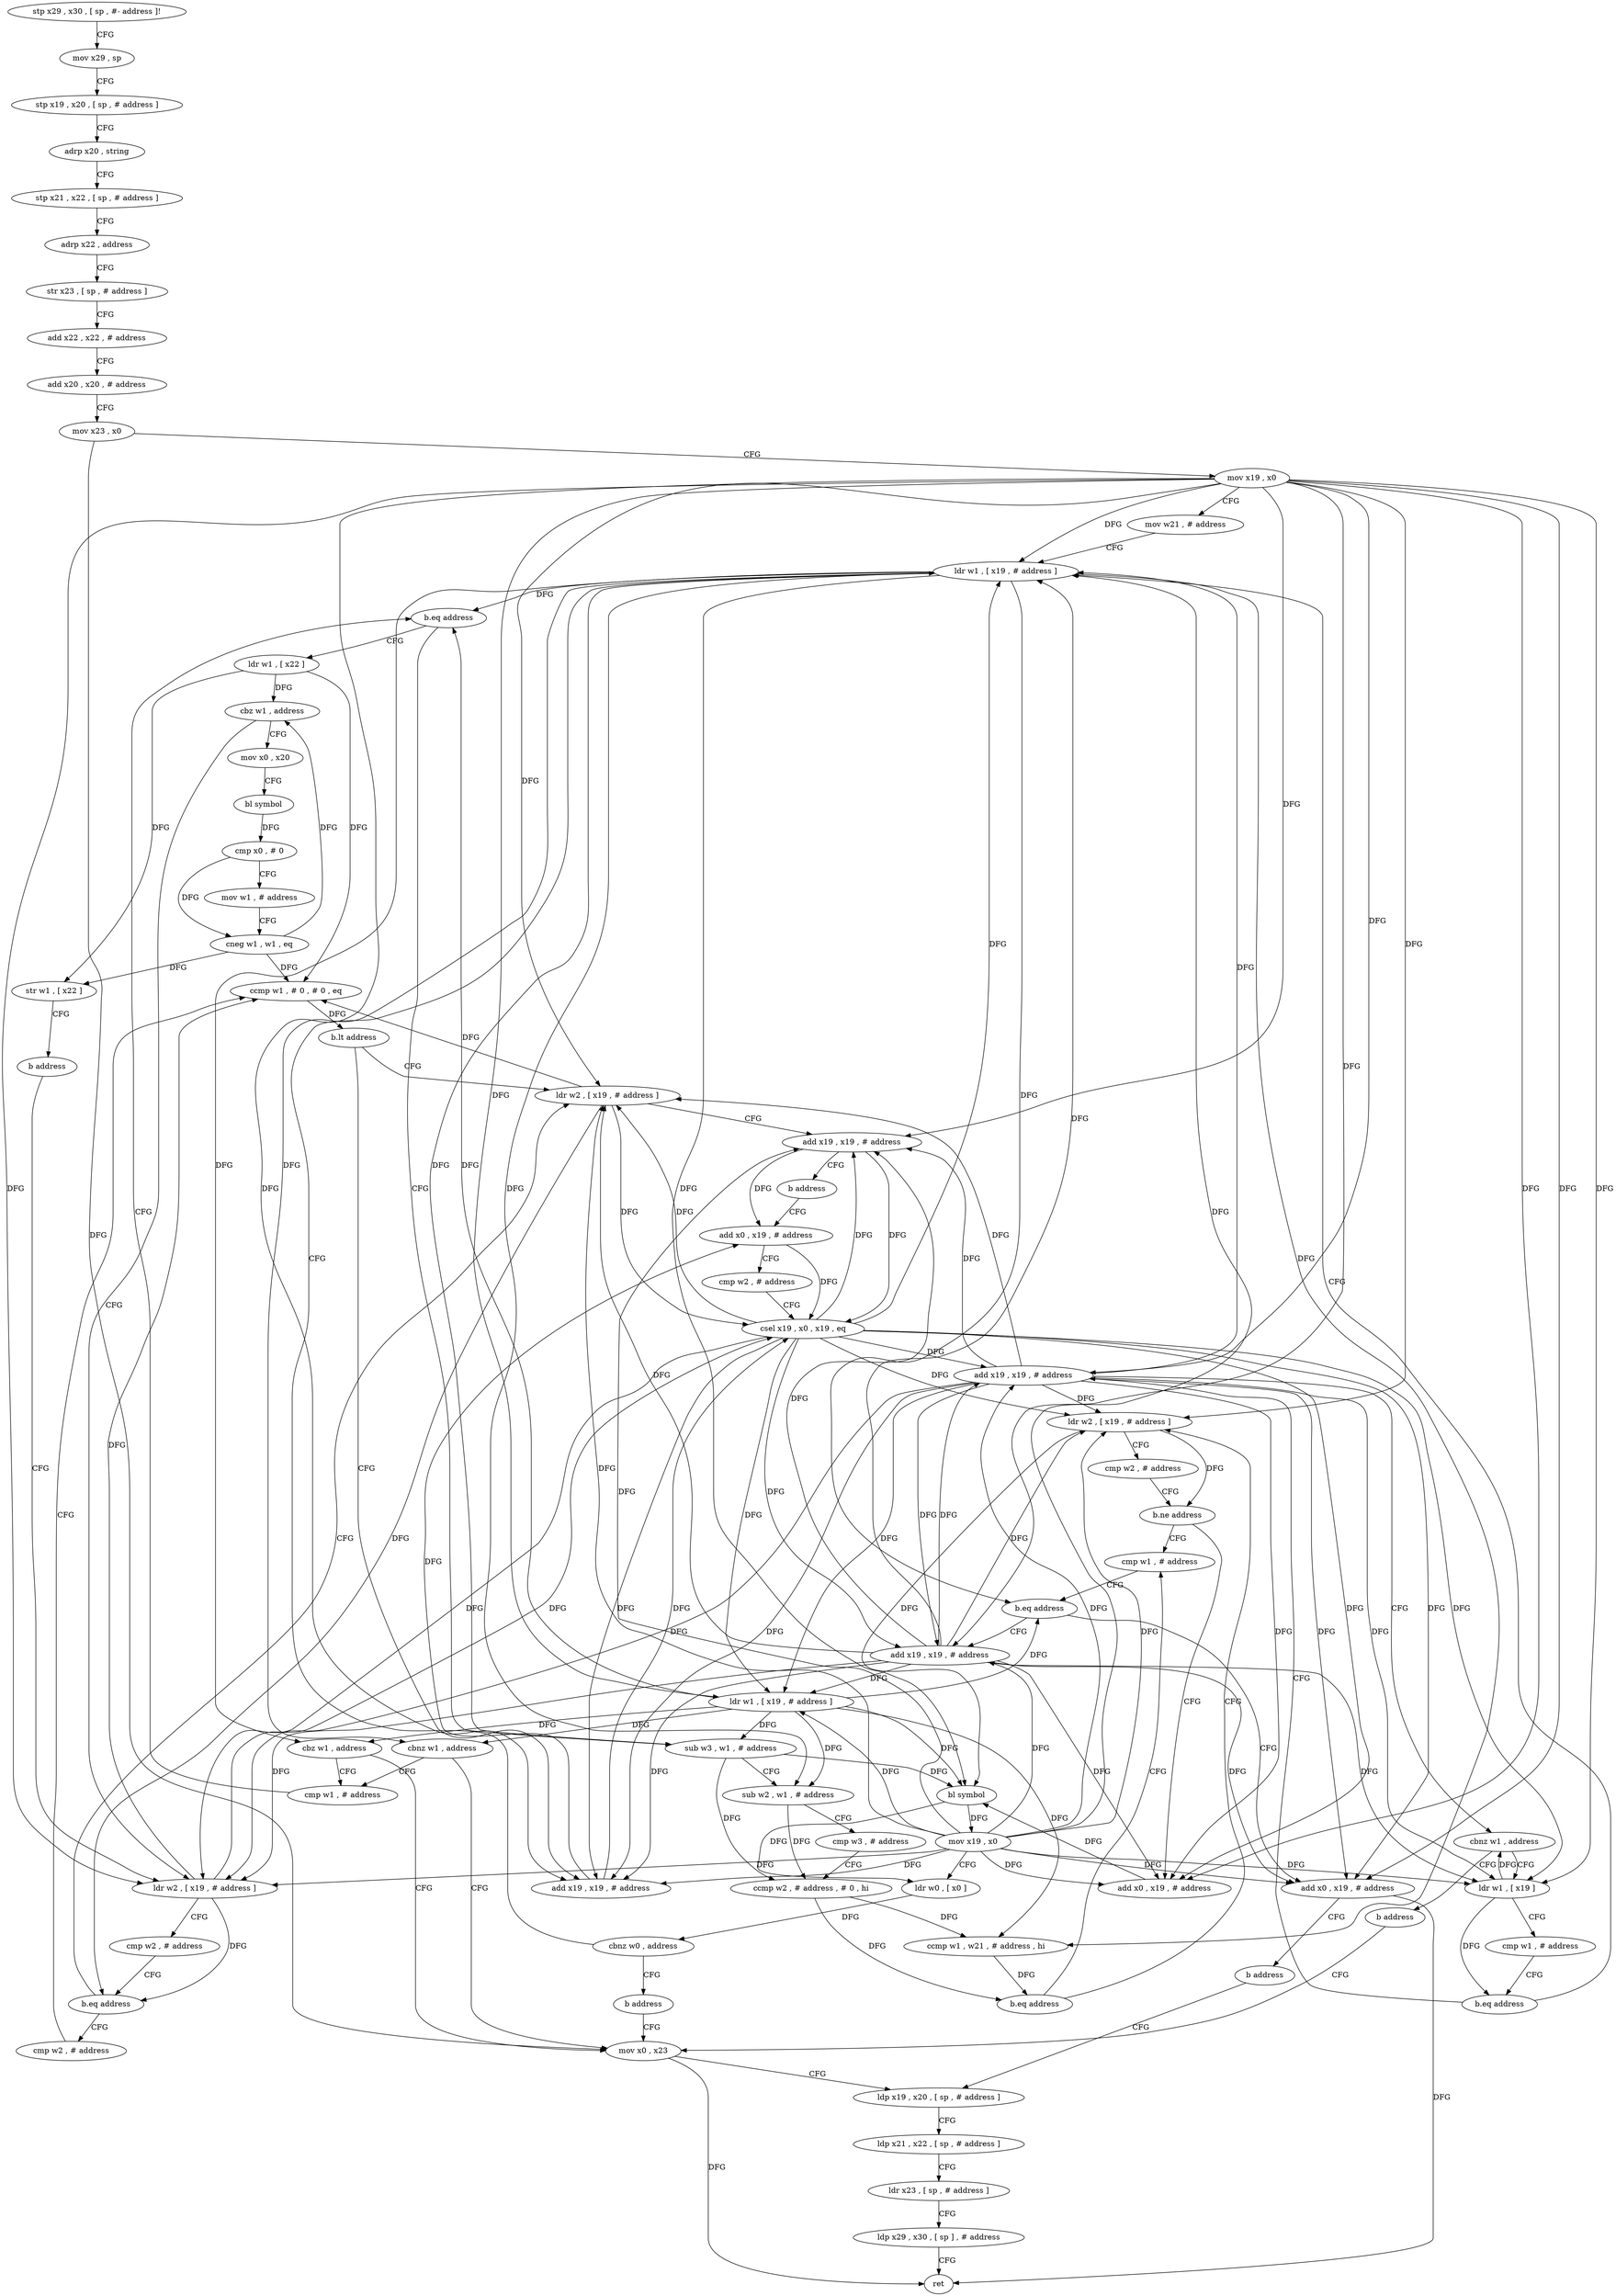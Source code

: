 digraph "func" {
"4432600" [label = "stp x29 , x30 , [ sp , #- address ]!" ]
"4432604" [label = "mov x29 , sp" ]
"4432608" [label = "stp x19 , x20 , [ sp , # address ]" ]
"4432612" [label = "adrp x20 , string" ]
"4432616" [label = "stp x21 , x22 , [ sp , # address ]" ]
"4432620" [label = "adrp x22 , address" ]
"4432624" [label = "str x23 , [ sp , # address ]" ]
"4432628" [label = "add x22 , x22 , # address" ]
"4432632" [label = "add x20 , x20 , # address" ]
"4432636" [label = "mov x23 , x0" ]
"4432640" [label = "mov x19 , x0" ]
"4432644" [label = "mov w21 , # address" ]
"4432648" [label = "ldr w1 , [ x19 , # address ]" ]
"4432708" [label = "mov x0 , x23" ]
"4432712" [label = "ldp x19 , x20 , [ sp , # address ]" ]
"4432656" [label = "cmp w1 , # address" ]
"4432660" [label = "b.eq address" ]
"4432776" [label = "ldr w1 , [ x22 ]" ]
"4432664" [label = "sub w3 , w1 , # address" ]
"4432780" [label = "cbz w1 , address" ]
"4432864" [label = "mov x0 , x20" ]
"4432784" [label = "ldr w2 , [ x19 , # address ]" ]
"4432668" [label = "sub w2 , w1 , # address" ]
"4432672" [label = "cmp w3 , # address" ]
"4432676" [label = "ccmp w2 , # address , # 0 , hi" ]
"4432680" [label = "ccmp w1 , w21 , # address , hi" ]
"4432684" [label = "b.eq address" ]
"4432736" [label = "ldr w2 , [ x19 , # address ]" ]
"4432688" [label = "cmp w1 , # address" ]
"4432868" [label = "bl symbol" ]
"4432872" [label = "cmp x0 , # 0" ]
"4432876" [label = "mov w1 , # address" ]
"4432880" [label = "cneg w1 , w1 , eq" ]
"4432884" [label = "str w1 , [ x22 ]" ]
"4432888" [label = "b address" ]
"4432788" [label = "cmp w2 , # address" ]
"4432792" [label = "b.eq address" ]
"4432848" [label = "ldr w2 , [ x19 , # address ]" ]
"4432796" [label = "cmp w2 , # address" ]
"4432740" [label = "cmp w2 , # address" ]
"4432744" [label = "b.ne address" ]
"4432748" [label = "add x0 , x19 , # address" ]
"4432692" [label = "b.eq address" ]
"4432892" [label = "add x0 , x19 , # address" ]
"4432696" [label = "add x19 , x19 , # address" ]
"4432852" [label = "add x19 , x19 , # address" ]
"4432856" [label = "b address" ]
"4432812" [label = "add x0 , x19 , # address" ]
"4432800" [label = "ccmp w1 , # 0 , # 0 , eq" ]
"4432804" [label = "b.lt address" ]
"4432808" [label = "add x19 , x19 , # address" ]
"4432752" [label = "bl symbol" ]
"4432756" [label = "mov x19 , x0" ]
"4432760" [label = "ldr w0 , [ x0 ]" ]
"4432764" [label = "cbnz w0 , address" ]
"4432768" [label = "b address" ]
"4432896" [label = "b address" ]
"4432700" [label = "ldr w1 , [ x19 , # address ]" ]
"4432704" [label = "cbnz w1 , address" ]
"4432816" [label = "cmp w2 , # address" ]
"4432820" [label = "csel x19 , x0 , x19 , eq" ]
"4432824" [label = "ldr w1 , [ x19 ]" ]
"4432652" [label = "cbz w1 , address" ]
"4432716" [label = "ldp x21 , x22 , [ sp , # address ]" ]
"4432720" [label = "ldr x23 , [ sp , # address ]" ]
"4432724" [label = "ldp x29 , x30 , [ sp ] , # address" ]
"4432728" [label = "ret" ]
"4432836" [label = "add x19 , x19 , # address" ]
"4432840" [label = "cbnz w1 , address" ]
"4432844" [label = "b address" ]
"4432828" [label = "cmp w1 , # address" ]
"4432832" [label = "b.eq address" ]
"4432600" -> "4432604" [ label = "CFG" ]
"4432604" -> "4432608" [ label = "CFG" ]
"4432608" -> "4432612" [ label = "CFG" ]
"4432612" -> "4432616" [ label = "CFG" ]
"4432616" -> "4432620" [ label = "CFG" ]
"4432620" -> "4432624" [ label = "CFG" ]
"4432624" -> "4432628" [ label = "CFG" ]
"4432628" -> "4432632" [ label = "CFG" ]
"4432632" -> "4432636" [ label = "CFG" ]
"4432636" -> "4432640" [ label = "CFG" ]
"4432636" -> "4432708" [ label = "DFG" ]
"4432640" -> "4432644" [ label = "CFG" ]
"4432640" -> "4432648" [ label = "DFG" ]
"4432640" -> "4432784" [ label = "DFG" ]
"4432640" -> "4432848" [ label = "DFG" ]
"4432640" -> "4432852" [ label = "DFG" ]
"4432640" -> "4432808" [ label = "DFG" ]
"4432640" -> "4432736" [ label = "DFG" ]
"4432640" -> "4432824" [ label = "DFG" ]
"4432640" -> "4432748" [ label = "DFG" ]
"4432640" -> "4432892" [ label = "DFG" ]
"4432640" -> "4432696" [ label = "DFG" ]
"4432640" -> "4432700" [ label = "DFG" ]
"4432640" -> "4432836" [ label = "DFG" ]
"4432644" -> "4432648" [ label = "CFG" ]
"4432648" -> "4432652" [ label = "DFG" ]
"4432648" -> "4432660" [ label = "DFG" ]
"4432648" -> "4432664" [ label = "DFG" ]
"4432648" -> "4432668" [ label = "DFG" ]
"4432648" -> "4432680" [ label = "DFG" ]
"4432648" -> "4432692" [ label = "DFG" ]
"4432648" -> "4432752" [ label = "DFG" ]
"4432648" -> "4432704" [ label = "DFG" ]
"4432708" -> "4432712" [ label = "CFG" ]
"4432708" -> "4432728" [ label = "DFG" ]
"4432712" -> "4432716" [ label = "CFG" ]
"4432656" -> "4432660" [ label = "CFG" ]
"4432660" -> "4432776" [ label = "CFG" ]
"4432660" -> "4432664" [ label = "CFG" ]
"4432776" -> "4432780" [ label = "DFG" ]
"4432776" -> "4432884" [ label = "DFG" ]
"4432776" -> "4432800" [ label = "DFG" ]
"4432664" -> "4432668" [ label = "CFG" ]
"4432664" -> "4432676" [ label = "DFG" ]
"4432664" -> "4432752" [ label = "DFG" ]
"4432780" -> "4432864" [ label = "CFG" ]
"4432780" -> "4432784" [ label = "CFG" ]
"4432864" -> "4432868" [ label = "CFG" ]
"4432784" -> "4432788" [ label = "CFG" ]
"4432784" -> "4432792" [ label = "DFG" ]
"4432784" -> "4432800" [ label = "DFG" ]
"4432784" -> "4432820" [ label = "DFG" ]
"4432668" -> "4432672" [ label = "CFG" ]
"4432668" -> "4432676" [ label = "DFG" ]
"4432672" -> "4432676" [ label = "CFG" ]
"4432676" -> "4432680" [ label = "DFG" ]
"4432676" -> "4432684" [ label = "DFG" ]
"4432680" -> "4432684" [ label = "DFG" ]
"4432684" -> "4432736" [ label = "CFG" ]
"4432684" -> "4432688" [ label = "CFG" ]
"4432736" -> "4432740" [ label = "CFG" ]
"4432736" -> "4432744" [ label = "DFG" ]
"4432736" -> "4432752" [ label = "DFG" ]
"4432688" -> "4432692" [ label = "CFG" ]
"4432868" -> "4432872" [ label = "DFG" ]
"4432872" -> "4432876" [ label = "CFG" ]
"4432872" -> "4432880" [ label = "DFG" ]
"4432876" -> "4432880" [ label = "CFG" ]
"4432880" -> "4432884" [ label = "DFG" ]
"4432880" -> "4432780" [ label = "DFG" ]
"4432880" -> "4432800" [ label = "DFG" ]
"4432884" -> "4432888" [ label = "CFG" ]
"4432888" -> "4432784" [ label = "CFG" ]
"4432788" -> "4432792" [ label = "CFG" ]
"4432792" -> "4432848" [ label = "CFG" ]
"4432792" -> "4432796" [ label = "CFG" ]
"4432848" -> "4432852" [ label = "CFG" ]
"4432848" -> "4432792" [ label = "DFG" ]
"4432848" -> "4432800" [ label = "DFG" ]
"4432848" -> "4432820" [ label = "DFG" ]
"4432796" -> "4432800" [ label = "CFG" ]
"4432740" -> "4432744" [ label = "CFG" ]
"4432744" -> "4432688" [ label = "CFG" ]
"4432744" -> "4432748" [ label = "CFG" ]
"4432748" -> "4432752" [ label = "DFG" ]
"4432692" -> "4432892" [ label = "CFG" ]
"4432692" -> "4432696" [ label = "CFG" ]
"4432892" -> "4432896" [ label = "CFG" ]
"4432892" -> "4432728" [ label = "DFG" ]
"4432696" -> "4432700" [ label = "DFG" ]
"4432696" -> "4432648" [ label = "DFG" ]
"4432696" -> "4432784" [ label = "DFG" ]
"4432696" -> "4432848" [ label = "DFG" ]
"4432696" -> "4432852" [ label = "DFG" ]
"4432696" -> "4432808" [ label = "DFG" ]
"4432696" -> "4432736" [ label = "DFG" ]
"4432696" -> "4432824" [ label = "DFG" ]
"4432696" -> "4432748" [ label = "DFG" ]
"4432696" -> "4432892" [ label = "DFG" ]
"4432696" -> "4432836" [ label = "DFG" ]
"4432852" -> "4432856" [ label = "CFG" ]
"4432852" -> "4432812" [ label = "DFG" ]
"4432852" -> "4432820" [ label = "DFG" ]
"4432856" -> "4432812" [ label = "CFG" ]
"4432812" -> "4432816" [ label = "CFG" ]
"4432812" -> "4432820" [ label = "DFG" ]
"4432800" -> "4432804" [ label = "DFG" ]
"4432804" -> "4432848" [ label = "CFG" ]
"4432804" -> "4432808" [ label = "CFG" ]
"4432808" -> "4432812" [ label = "DFG" ]
"4432808" -> "4432820" [ label = "DFG" ]
"4432752" -> "4432756" [ label = "DFG" ]
"4432752" -> "4432760" [ label = "DFG" ]
"4432756" -> "4432760" [ label = "CFG" ]
"4432756" -> "4432648" [ label = "DFG" ]
"4432756" -> "4432784" [ label = "DFG" ]
"4432756" -> "4432848" [ label = "DFG" ]
"4432756" -> "4432852" [ label = "DFG" ]
"4432756" -> "4432808" [ label = "DFG" ]
"4432756" -> "4432736" [ label = "DFG" ]
"4432756" -> "4432824" [ label = "DFG" ]
"4432756" -> "4432748" [ label = "DFG" ]
"4432756" -> "4432892" [ label = "DFG" ]
"4432756" -> "4432696" [ label = "DFG" ]
"4432756" -> "4432700" [ label = "DFG" ]
"4432756" -> "4432836" [ label = "DFG" ]
"4432760" -> "4432764" [ label = "DFG" ]
"4432764" -> "4432648" [ label = "CFG" ]
"4432764" -> "4432768" [ label = "CFG" ]
"4432768" -> "4432708" [ label = "CFG" ]
"4432896" -> "4432712" [ label = "CFG" ]
"4432700" -> "4432704" [ label = "DFG" ]
"4432700" -> "4432652" [ label = "DFG" ]
"4432700" -> "4432660" [ label = "DFG" ]
"4432700" -> "4432664" [ label = "DFG" ]
"4432700" -> "4432668" [ label = "DFG" ]
"4432700" -> "4432680" [ label = "DFG" ]
"4432700" -> "4432692" [ label = "DFG" ]
"4432700" -> "4432752" [ label = "DFG" ]
"4432704" -> "4432656" [ label = "CFG" ]
"4432704" -> "4432708" [ label = "CFG" ]
"4432816" -> "4432820" [ label = "CFG" ]
"4432820" -> "4432824" [ label = "DFG" ]
"4432820" -> "4432648" [ label = "DFG" ]
"4432820" -> "4432784" [ label = "DFG" ]
"4432820" -> "4432848" [ label = "DFG" ]
"4432820" -> "4432852" [ label = "DFG" ]
"4432820" -> "4432808" [ label = "DFG" ]
"4432820" -> "4432736" [ label = "DFG" ]
"4432820" -> "4432748" [ label = "DFG" ]
"4432820" -> "4432892" [ label = "DFG" ]
"4432820" -> "4432696" [ label = "DFG" ]
"4432820" -> "4432700" [ label = "DFG" ]
"4432820" -> "4432836" [ label = "DFG" ]
"4432824" -> "4432828" [ label = "CFG" ]
"4432824" -> "4432832" [ label = "DFG" ]
"4432824" -> "4432840" [ label = "DFG" ]
"4432652" -> "4432708" [ label = "CFG" ]
"4432652" -> "4432656" [ label = "CFG" ]
"4432716" -> "4432720" [ label = "CFG" ]
"4432720" -> "4432724" [ label = "CFG" ]
"4432724" -> "4432728" [ label = "CFG" ]
"4432836" -> "4432840" [ label = "CFG" ]
"4432836" -> "4432648" [ label = "DFG" ]
"4432836" -> "4432784" [ label = "DFG" ]
"4432836" -> "4432848" [ label = "DFG" ]
"4432836" -> "4432852" [ label = "DFG" ]
"4432836" -> "4432808" [ label = "DFG" ]
"4432836" -> "4432736" [ label = "DFG" ]
"4432836" -> "4432824" [ label = "DFG" ]
"4432836" -> "4432748" [ label = "DFG" ]
"4432836" -> "4432892" [ label = "DFG" ]
"4432836" -> "4432696" [ label = "DFG" ]
"4432836" -> "4432700" [ label = "DFG" ]
"4432840" -> "4432824" [ label = "CFG" ]
"4432840" -> "4432844" [ label = "CFG" ]
"4432844" -> "4432708" [ label = "CFG" ]
"4432828" -> "4432832" [ label = "CFG" ]
"4432832" -> "4432648" [ label = "CFG" ]
"4432832" -> "4432836" [ label = "CFG" ]
}

